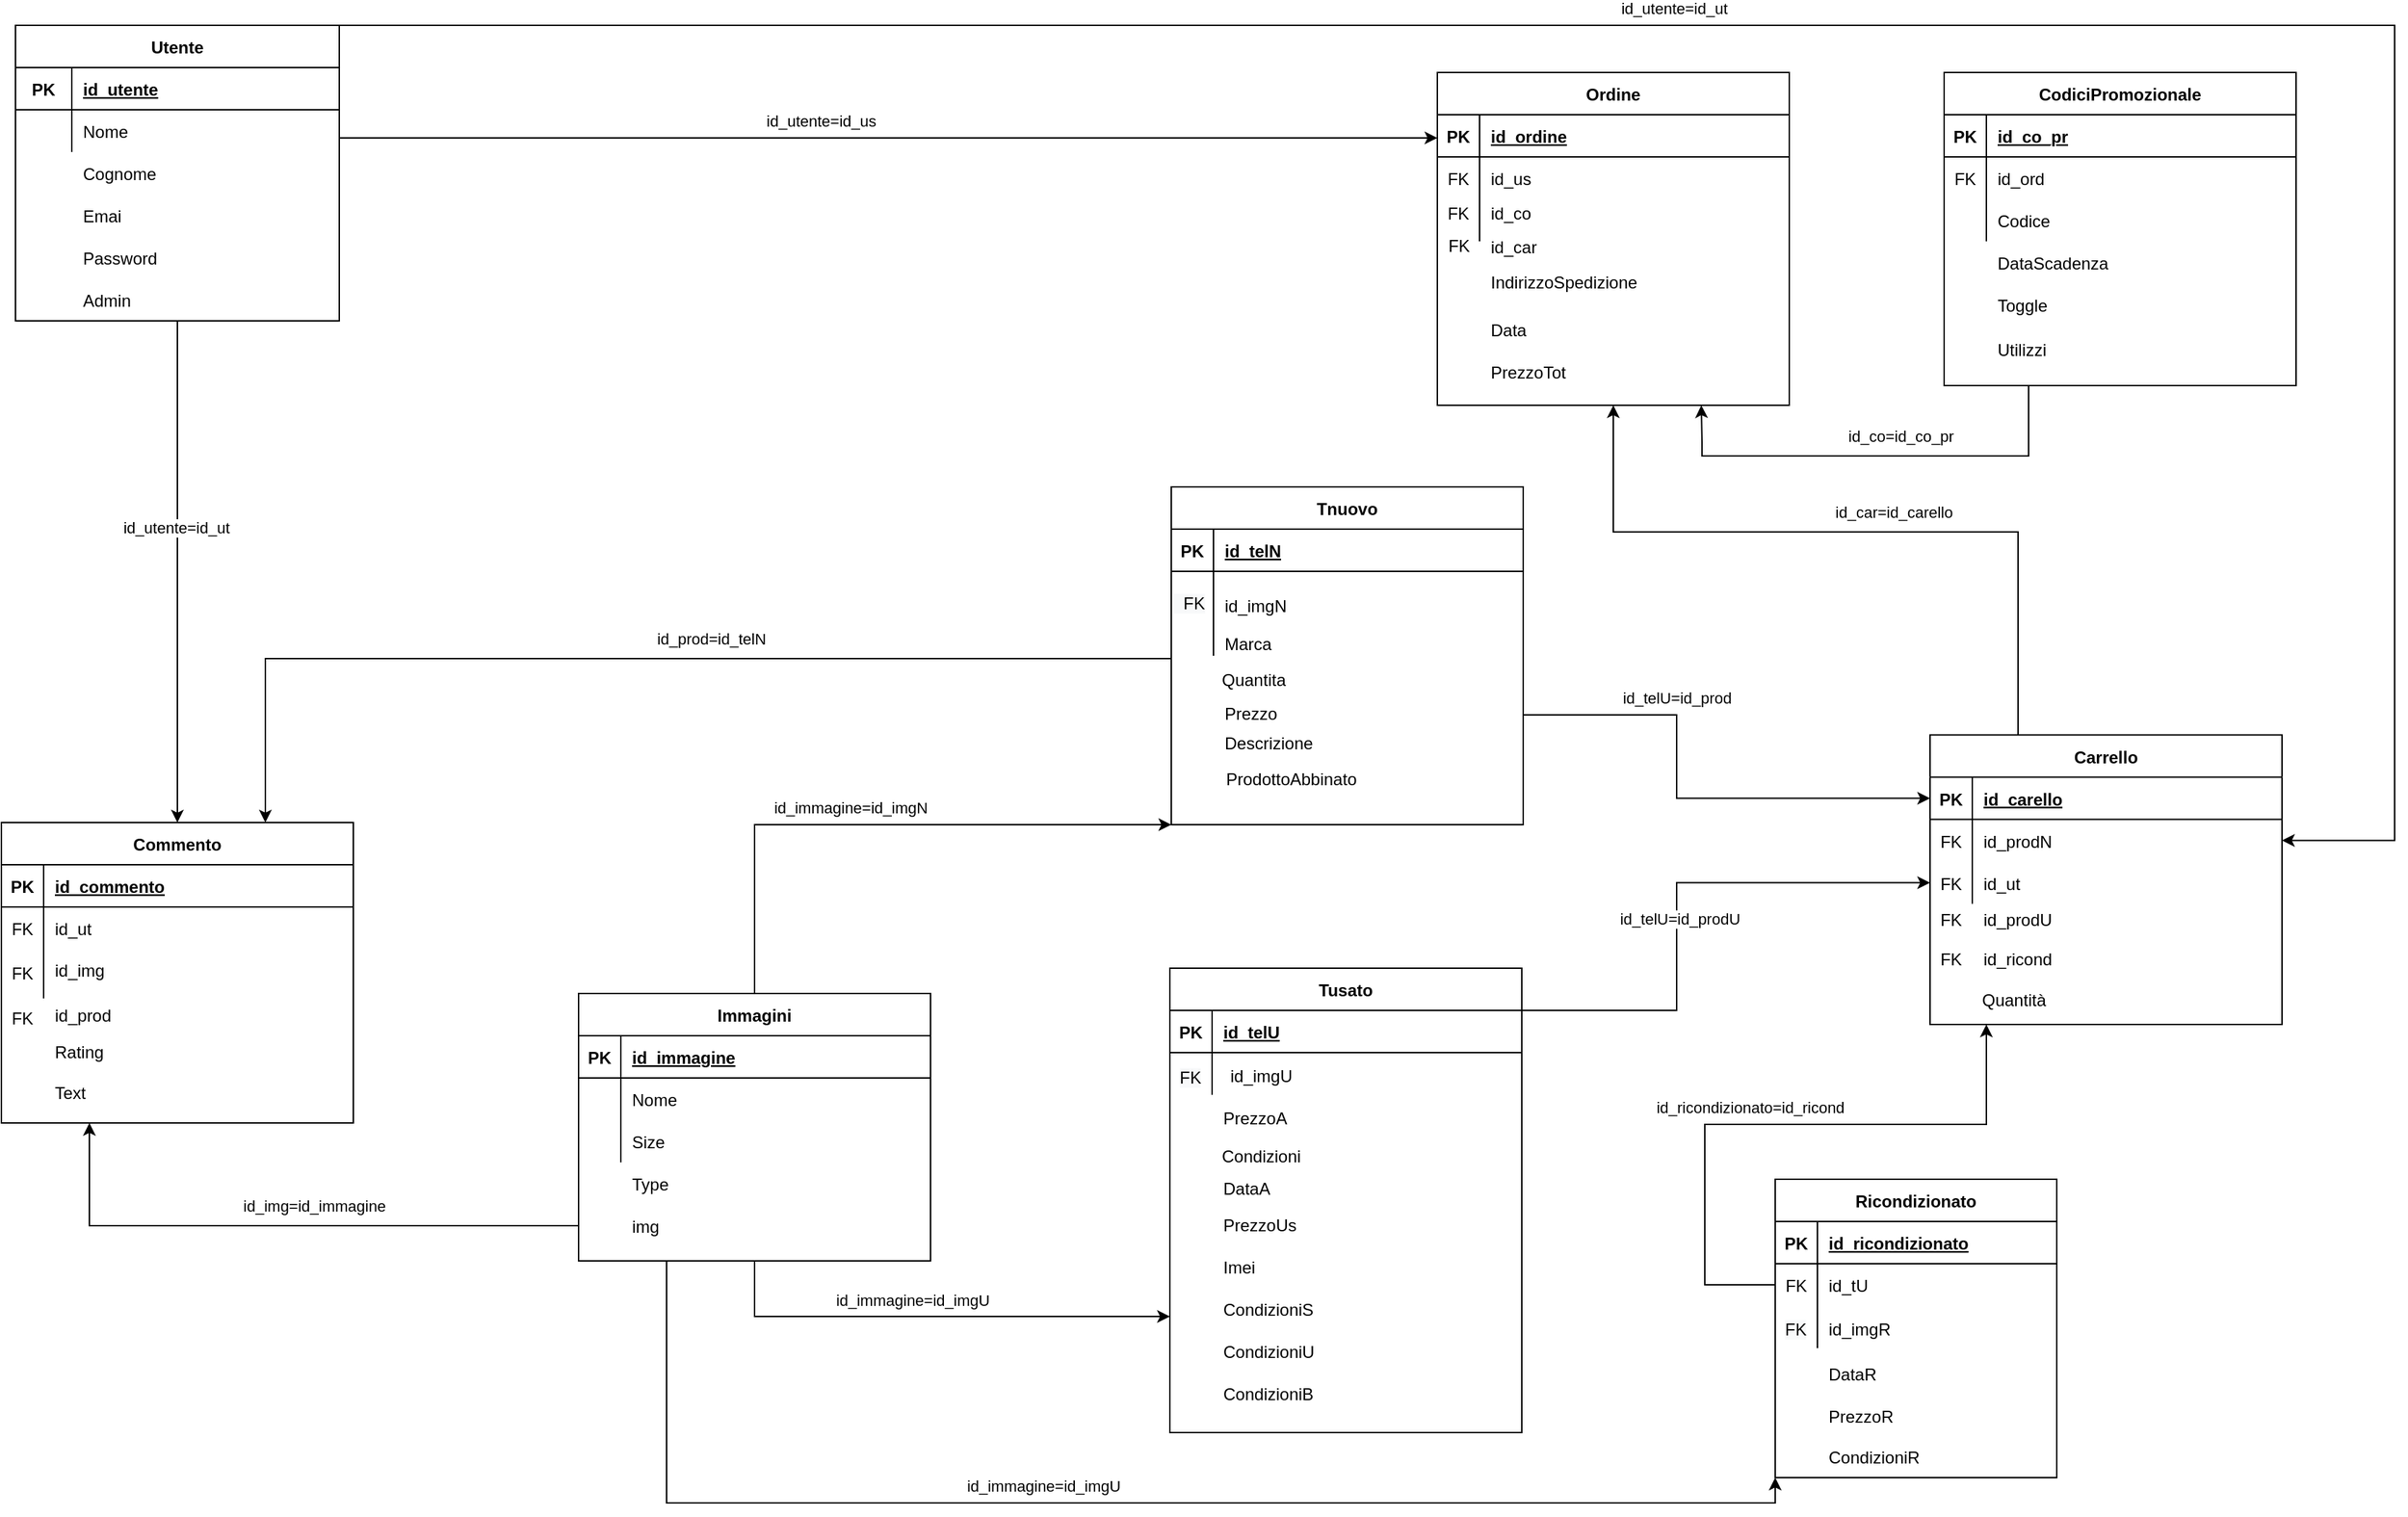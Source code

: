 <mxfile version="20.2.3" type="device"><diagram id="R2lEEEUBdFMjLlhIrx00" name="Page-1"><mxGraphModel dx="1278" dy="641" grid="1" gridSize="10" guides="1" tooltips="1" connect="1" arrows="1" fold="1" page="1" pageScale="1" pageWidth="850" pageHeight="1100" math="0" shadow="0" extFonts="Permanent Marker^https://fonts.googleapis.com/css?family=Permanent+Marker"><root><mxCell id="0"/><mxCell id="1" parent="0"/><mxCell id="C-vyLk0tnHw3VtMMgP7b-13" value="Commento" style="shape=table;startSize=30;container=1;collapsible=1;childLayout=tableLayout;fixedRows=1;rowLines=0;fontStyle=1;align=center;resizeLast=1;" parent="1" vertex="1"><mxGeometry x="30" y="606.5" width="250" height="213.5" as="geometry"/></mxCell><mxCell id="C-vyLk0tnHw3VtMMgP7b-14" value="" style="shape=partialRectangle;collapsible=0;dropTarget=0;pointerEvents=0;fillColor=none;points=[[0,0.5],[1,0.5]];portConstraint=eastwest;top=0;left=0;right=0;bottom=1;" parent="C-vyLk0tnHw3VtMMgP7b-13" vertex="1"><mxGeometry y="30" width="250" height="30" as="geometry"/></mxCell><mxCell id="C-vyLk0tnHw3VtMMgP7b-15" value="PK" style="shape=partialRectangle;overflow=hidden;connectable=0;fillColor=none;top=0;left=0;bottom=0;right=0;fontStyle=1;" parent="C-vyLk0tnHw3VtMMgP7b-14" vertex="1"><mxGeometry width="30" height="30" as="geometry"><mxRectangle width="30" height="30" as="alternateBounds"/></mxGeometry></mxCell><mxCell id="C-vyLk0tnHw3VtMMgP7b-16" value="id_commento" style="shape=partialRectangle;overflow=hidden;connectable=0;fillColor=none;top=0;left=0;bottom=0;right=0;align=left;spacingLeft=6;fontStyle=5;" parent="C-vyLk0tnHw3VtMMgP7b-14" vertex="1"><mxGeometry x="30" width="220" height="30" as="geometry"><mxRectangle width="220" height="30" as="alternateBounds"/></mxGeometry></mxCell><mxCell id="C-vyLk0tnHw3VtMMgP7b-17" value="" style="shape=partialRectangle;collapsible=0;dropTarget=0;pointerEvents=0;fillColor=none;points=[[0,0.5],[1,0.5]];portConstraint=eastwest;top=0;left=0;right=0;bottom=0;" parent="C-vyLk0tnHw3VtMMgP7b-13" vertex="1"><mxGeometry y="60" width="250" height="30" as="geometry"/></mxCell><mxCell id="C-vyLk0tnHw3VtMMgP7b-18" value="FK" style="shape=partialRectangle;overflow=hidden;connectable=0;fillColor=none;top=0;left=0;bottom=0;right=0;" parent="C-vyLk0tnHw3VtMMgP7b-17" vertex="1"><mxGeometry width="30" height="30" as="geometry"><mxRectangle width="30" height="30" as="alternateBounds"/></mxGeometry></mxCell><mxCell id="C-vyLk0tnHw3VtMMgP7b-19" value="id_ut" style="shape=partialRectangle;overflow=hidden;connectable=0;fillColor=none;top=0;left=0;bottom=0;right=0;align=left;spacingLeft=6;" parent="C-vyLk0tnHw3VtMMgP7b-17" vertex="1"><mxGeometry x="30" width="220" height="30" as="geometry"><mxRectangle width="220" height="30" as="alternateBounds"/></mxGeometry></mxCell><mxCell id="C-vyLk0tnHw3VtMMgP7b-20" value="" style="shape=partialRectangle;collapsible=0;dropTarget=0;pointerEvents=0;fillColor=none;points=[[0,0.5],[1,0.5]];portConstraint=eastwest;top=0;left=0;right=0;bottom=0;" parent="C-vyLk0tnHw3VtMMgP7b-13" vertex="1"><mxGeometry y="90" width="250" height="35" as="geometry"/></mxCell><mxCell id="C-vyLk0tnHw3VtMMgP7b-21" value="" style="shape=partialRectangle;overflow=hidden;connectable=0;fillColor=none;top=0;left=0;bottom=0;right=0;" parent="C-vyLk0tnHw3VtMMgP7b-20" vertex="1"><mxGeometry width="30" height="35" as="geometry"><mxRectangle width="30" height="35" as="alternateBounds"/></mxGeometry></mxCell><mxCell id="C-vyLk0tnHw3VtMMgP7b-22" value="" style="shape=partialRectangle;overflow=hidden;connectable=0;fillColor=none;top=0;left=0;bottom=0;right=0;align=left;spacingLeft=6;" parent="C-vyLk0tnHw3VtMMgP7b-20" vertex="1"><mxGeometry x="30" width="220" height="35" as="geometry"><mxRectangle width="220" height="35" as="alternateBounds"/></mxGeometry></mxCell><mxCell id="4mp0QCmw_NPu_8mT7YZq-72" style="edgeStyle=orthogonalEdgeStyle;rounded=0;orthogonalLoop=1;jettySize=auto;html=1;exitX=0.5;exitY=1;exitDx=0;exitDy=0;" parent="1" source="C-vyLk0tnHw3VtMMgP7b-23" target="C-vyLk0tnHw3VtMMgP7b-13" edge="1"><mxGeometry relative="1" as="geometry"/></mxCell><mxCell id="4mp0QCmw_NPu_8mT7YZq-73" value="id_utente=id_ut" style="edgeLabel;html=1;align=center;verticalAlign=middle;resizable=0;points=[];" parent="4mp0QCmw_NPu_8mT7YZq-72" vertex="1" connectable="0"><mxGeometry x="-0.106" y="-1" relative="1" as="geometry"><mxPoint y="-13" as="offset"/></mxGeometry></mxCell><mxCell id="C-vyLk0tnHw3VtMMgP7b-23" value="Utente" style="shape=table;startSize=30;container=1;collapsible=1;childLayout=tableLayout;fixedRows=1;rowLines=0;fontStyle=1;align=center;resizeLast=1;" parent="1" vertex="1"><mxGeometry x="40" y="40" width="230" height="210" as="geometry"><mxRectangle x="100" y="100" width="70" height="30" as="alternateBounds"/></mxGeometry></mxCell><mxCell id="C-vyLk0tnHw3VtMMgP7b-24" value="" style="shape=partialRectangle;collapsible=0;dropTarget=0;pointerEvents=0;fillColor=none;points=[[0,0.5],[1,0.5]];portConstraint=eastwest;top=0;left=0;right=0;bottom=1;" parent="C-vyLk0tnHw3VtMMgP7b-23" vertex="1"><mxGeometry y="30" width="230" height="30" as="geometry"/></mxCell><mxCell id="C-vyLk0tnHw3VtMMgP7b-25" value="PK" style="shape=partialRectangle;overflow=hidden;connectable=0;fillColor=none;top=0;left=0;bottom=0;right=0;fontStyle=1;" parent="C-vyLk0tnHw3VtMMgP7b-24" vertex="1"><mxGeometry width="40" height="30" as="geometry"><mxRectangle width="40" height="30" as="alternateBounds"/></mxGeometry></mxCell><mxCell id="C-vyLk0tnHw3VtMMgP7b-26" value="id_utente" style="shape=partialRectangle;overflow=hidden;connectable=0;fillColor=none;top=0;left=0;bottom=0;right=0;align=left;spacingLeft=6;fontStyle=5;" parent="C-vyLk0tnHw3VtMMgP7b-24" vertex="1"><mxGeometry x="40" width="190" height="30" as="geometry"><mxRectangle width="190" height="30" as="alternateBounds"/></mxGeometry></mxCell><mxCell id="C-vyLk0tnHw3VtMMgP7b-27" value="" style="shape=partialRectangle;collapsible=0;dropTarget=0;pointerEvents=0;fillColor=none;points=[[0,0.5],[1,0.5]];portConstraint=eastwest;top=0;left=0;right=0;bottom=0;" parent="C-vyLk0tnHw3VtMMgP7b-23" vertex="1"><mxGeometry y="60" width="230" height="30" as="geometry"/></mxCell><mxCell id="C-vyLk0tnHw3VtMMgP7b-28" value="" style="shape=partialRectangle;overflow=hidden;connectable=0;fillColor=none;top=0;left=0;bottom=0;right=0;" parent="C-vyLk0tnHw3VtMMgP7b-27" vertex="1"><mxGeometry width="40" height="30" as="geometry"><mxRectangle width="40" height="30" as="alternateBounds"/></mxGeometry></mxCell><mxCell id="C-vyLk0tnHw3VtMMgP7b-29" value="Nome" style="shape=partialRectangle;overflow=hidden;connectable=0;fillColor=none;top=0;left=0;bottom=0;right=0;align=left;spacingLeft=6;" parent="C-vyLk0tnHw3VtMMgP7b-27" vertex="1"><mxGeometry x="40" width="190" height="30" as="geometry"><mxRectangle width="190" height="30" as="alternateBounds"/></mxGeometry></mxCell><mxCell id="4mp0QCmw_NPu_8mT7YZq-3" value="" style="shape=partialRectangle;overflow=hidden;connectable=0;fillColor=none;top=0;left=0;bottom=0;right=0;" parent="1" vertex="1"><mxGeometry x="40" y="130" width="40" height="30" as="geometry"><mxRectangle width="40" height="30" as="alternateBounds"/></mxGeometry></mxCell><mxCell id="4mp0QCmw_NPu_8mT7YZq-5" value="Cognome" style="shape=partialRectangle;overflow=hidden;connectable=0;fillColor=none;top=0;left=0;bottom=0;right=0;align=left;spacingLeft=6;" parent="1" vertex="1"><mxGeometry x="80" y="130" width="190" height="30" as="geometry"><mxRectangle width="190" height="30" as="alternateBounds"/></mxGeometry></mxCell><mxCell id="4mp0QCmw_NPu_8mT7YZq-6" value="Emai" style="shape=partialRectangle;overflow=hidden;connectable=0;fillColor=none;top=0;left=0;bottom=0;right=0;align=left;spacingLeft=6;" parent="1" vertex="1"><mxGeometry x="80" y="160" width="190" height="30" as="geometry"><mxRectangle width="190" height="30" as="alternateBounds"/></mxGeometry></mxCell><mxCell id="4mp0QCmw_NPu_8mT7YZq-7" value="Password" style="shape=partialRectangle;overflow=hidden;connectable=0;fillColor=none;top=0;left=0;bottom=0;right=0;align=left;spacingLeft=6;" parent="1" vertex="1"><mxGeometry x="80" y="190" width="190" height="30" as="geometry"><mxRectangle width="190" height="30" as="alternateBounds"/></mxGeometry></mxCell><mxCell id="4mp0QCmw_NPu_8mT7YZq-9" value="" style="shape=partialRectangle;overflow=hidden;connectable=0;fillColor=none;top=0;left=0;bottom=0;right=0;align=left;spacingLeft=6;" parent="1" vertex="1"><mxGeometry x="80" y="220" width="190" height="30" as="geometry"><mxRectangle width="190" height="30" as="alternateBounds"/></mxGeometry></mxCell><mxCell id="4mp0QCmw_NPu_8mT7YZq-27" value="" style="shape=partialRectangle;collapsible=0;dropTarget=0;pointerEvents=0;fillColor=none;points=[[0,0.5],[1,0.5]];portConstraint=eastwest;top=0;left=0;right=0;bottom=0;" parent="1" vertex="1"><mxGeometry x="30" y="698" width="250" height="30" as="geometry"/></mxCell><mxCell id="4mp0QCmw_NPu_8mT7YZq-28" value="FK" style="shape=partialRectangle;overflow=hidden;connectable=0;fillColor=none;top=0;left=0;bottom=0;right=0;" parent="4mp0QCmw_NPu_8mT7YZq-27" vertex="1"><mxGeometry width="30" height="30" as="geometry"><mxRectangle width="30" height="30" as="alternateBounds"/></mxGeometry></mxCell><mxCell id="4mp0QCmw_NPu_8mT7YZq-29" value="id_img" style="shape=partialRectangle;overflow=hidden;connectable=0;fillColor=none;top=0;left=0;bottom=0;right=0;align=left;spacingLeft=6;" parent="4mp0QCmw_NPu_8mT7YZq-27" vertex="1"><mxGeometry x="30" y="-2" width="220" height="30" as="geometry"><mxRectangle width="220" height="30" as="alternateBounds"/></mxGeometry></mxCell><mxCell id="4mp0QCmw_NPu_8mT7YZq-30" value="CodiciPromozionale" style="shape=table;startSize=30;container=1;collapsible=1;childLayout=tableLayout;fixedRows=1;rowLines=0;fontStyle=1;align=center;resizeLast=1;" parent="1" vertex="1"><mxGeometry x="1410" y="73.5" width="250" height="222.5" as="geometry"/></mxCell><mxCell id="4mp0QCmw_NPu_8mT7YZq-31" value="" style="shape=partialRectangle;collapsible=0;dropTarget=0;pointerEvents=0;fillColor=none;points=[[0,0.5],[1,0.5]];portConstraint=eastwest;top=0;left=0;right=0;bottom=1;" parent="4mp0QCmw_NPu_8mT7YZq-30" vertex="1"><mxGeometry y="30" width="250" height="30" as="geometry"/></mxCell><mxCell id="4mp0QCmw_NPu_8mT7YZq-32" value="PK" style="shape=partialRectangle;overflow=hidden;connectable=0;fillColor=none;top=0;left=0;bottom=0;right=0;fontStyle=1;" parent="4mp0QCmw_NPu_8mT7YZq-31" vertex="1"><mxGeometry width="30" height="30" as="geometry"><mxRectangle width="30" height="30" as="alternateBounds"/></mxGeometry></mxCell><mxCell id="4mp0QCmw_NPu_8mT7YZq-33" value="id_co_pr" style="shape=partialRectangle;overflow=hidden;connectable=0;fillColor=none;top=0;left=0;bottom=0;right=0;align=left;spacingLeft=6;fontStyle=5;" parent="4mp0QCmw_NPu_8mT7YZq-31" vertex="1"><mxGeometry x="30" width="220" height="30" as="geometry"><mxRectangle width="220" height="30" as="alternateBounds"/></mxGeometry></mxCell><mxCell id="4mp0QCmw_NPu_8mT7YZq-34" value="" style="shape=partialRectangle;collapsible=0;dropTarget=0;pointerEvents=0;fillColor=none;points=[[0,0.5],[1,0.5]];portConstraint=eastwest;top=0;left=0;right=0;bottom=0;" parent="4mp0QCmw_NPu_8mT7YZq-30" vertex="1"><mxGeometry y="60" width="250" height="30" as="geometry"/></mxCell><mxCell id="4mp0QCmw_NPu_8mT7YZq-35" value="FK" style="shape=partialRectangle;overflow=hidden;connectable=0;fillColor=none;top=0;left=0;bottom=0;right=0;" parent="4mp0QCmw_NPu_8mT7YZq-34" vertex="1"><mxGeometry width="30" height="30" as="geometry"><mxRectangle width="30" height="30" as="alternateBounds"/></mxGeometry></mxCell><mxCell id="4mp0QCmw_NPu_8mT7YZq-36" value="id_ord" style="shape=partialRectangle;overflow=hidden;connectable=0;fillColor=none;top=0;left=0;bottom=0;right=0;align=left;spacingLeft=6;" parent="4mp0QCmw_NPu_8mT7YZq-34" vertex="1"><mxGeometry x="30" width="220" height="30" as="geometry"><mxRectangle width="220" height="30" as="alternateBounds"/></mxGeometry></mxCell><mxCell id="4mp0QCmw_NPu_8mT7YZq-37" value="" style="shape=partialRectangle;collapsible=0;dropTarget=0;pointerEvents=0;fillColor=none;points=[[0,0.5],[1,0.5]];portConstraint=eastwest;top=0;left=0;right=0;bottom=0;" parent="4mp0QCmw_NPu_8mT7YZq-30" vertex="1"><mxGeometry y="90" width="250" height="30" as="geometry"/></mxCell><mxCell id="4mp0QCmw_NPu_8mT7YZq-38" value="" style="shape=partialRectangle;overflow=hidden;connectable=0;fillColor=none;top=0;left=0;bottom=0;right=0;" parent="4mp0QCmw_NPu_8mT7YZq-37" vertex="1"><mxGeometry width="30" height="30" as="geometry"><mxRectangle width="30" height="30" as="alternateBounds"/></mxGeometry></mxCell><mxCell id="4mp0QCmw_NPu_8mT7YZq-39" value="Codice" style="shape=partialRectangle;overflow=hidden;connectable=0;fillColor=none;top=0;left=0;bottom=0;right=0;align=left;spacingLeft=6;" parent="4mp0QCmw_NPu_8mT7YZq-37" vertex="1"><mxGeometry x="30" width="220" height="30" as="geometry"><mxRectangle width="220" height="30" as="alternateBounds"/></mxGeometry></mxCell><mxCell id="4mp0QCmw_NPu_8mT7YZq-40" value="Admin" style="shape=partialRectangle;overflow=hidden;connectable=0;fillColor=none;top=0;left=0;bottom=0;right=0;align=left;spacingLeft=6;" parent="1" vertex="1"><mxGeometry x="80" y="220" width="190" height="30" as="geometry"><mxRectangle width="190" height="30" as="alternateBounds"/></mxGeometry></mxCell><mxCell id="4mp0QCmw_NPu_8mT7YZq-47" value="Immagini" style="shape=table;startSize=30;container=1;collapsible=1;childLayout=tableLayout;fixedRows=1;rowLines=0;fontStyle=1;align=center;resizeLast=1;" parent="1" vertex="1"><mxGeometry x="440" y="728" width="250" height="190" as="geometry"/></mxCell><mxCell id="4mp0QCmw_NPu_8mT7YZq-48" value="" style="shape=partialRectangle;collapsible=0;dropTarget=0;pointerEvents=0;fillColor=none;points=[[0,0.5],[1,0.5]];portConstraint=eastwest;top=0;left=0;right=0;bottom=1;" parent="4mp0QCmw_NPu_8mT7YZq-47" vertex="1"><mxGeometry y="30" width="250" height="30" as="geometry"/></mxCell><mxCell id="4mp0QCmw_NPu_8mT7YZq-49" value="PK" style="shape=partialRectangle;overflow=hidden;connectable=0;fillColor=none;top=0;left=0;bottom=0;right=0;fontStyle=1;" parent="4mp0QCmw_NPu_8mT7YZq-48" vertex="1"><mxGeometry width="30" height="30" as="geometry"><mxRectangle width="30" height="30" as="alternateBounds"/></mxGeometry></mxCell><mxCell id="4mp0QCmw_NPu_8mT7YZq-50" value="id_immagine" style="shape=partialRectangle;overflow=hidden;connectable=0;fillColor=none;top=0;left=0;bottom=0;right=0;align=left;spacingLeft=6;fontStyle=5;" parent="4mp0QCmw_NPu_8mT7YZq-48" vertex="1"><mxGeometry x="30" width="220" height="30" as="geometry"><mxRectangle width="220" height="30" as="alternateBounds"/></mxGeometry></mxCell><mxCell id="4mp0QCmw_NPu_8mT7YZq-51" value="" style="shape=partialRectangle;collapsible=0;dropTarget=0;pointerEvents=0;fillColor=none;points=[[0,0.5],[1,0.5]];portConstraint=eastwest;top=0;left=0;right=0;bottom=0;" parent="4mp0QCmw_NPu_8mT7YZq-47" vertex="1"><mxGeometry y="60" width="250" height="30" as="geometry"/></mxCell><mxCell id="4mp0QCmw_NPu_8mT7YZq-52" value="" style="shape=partialRectangle;overflow=hidden;connectable=0;fillColor=none;top=0;left=0;bottom=0;right=0;" parent="4mp0QCmw_NPu_8mT7YZq-51" vertex="1"><mxGeometry width="30" height="30" as="geometry"><mxRectangle width="30" height="30" as="alternateBounds"/></mxGeometry></mxCell><mxCell id="4mp0QCmw_NPu_8mT7YZq-53" value="Nome" style="shape=partialRectangle;overflow=hidden;connectable=0;fillColor=none;top=0;left=0;bottom=0;right=0;align=left;spacingLeft=6;" parent="4mp0QCmw_NPu_8mT7YZq-51" vertex="1"><mxGeometry x="30" width="220" height="30" as="geometry"><mxRectangle width="220" height="30" as="alternateBounds"/></mxGeometry></mxCell><mxCell id="4mp0QCmw_NPu_8mT7YZq-54" value="" style="shape=partialRectangle;collapsible=0;dropTarget=0;pointerEvents=0;fillColor=none;points=[[0,0.5],[1,0.5]];portConstraint=eastwest;top=0;left=0;right=0;bottom=0;" parent="4mp0QCmw_NPu_8mT7YZq-47" vertex="1"><mxGeometry y="90" width="250" height="30" as="geometry"/></mxCell><mxCell id="4mp0QCmw_NPu_8mT7YZq-55" value="" style="shape=partialRectangle;overflow=hidden;connectable=0;fillColor=none;top=0;left=0;bottom=0;right=0;" parent="4mp0QCmw_NPu_8mT7YZq-54" vertex="1"><mxGeometry width="30" height="30" as="geometry"><mxRectangle width="30" height="30" as="alternateBounds"/></mxGeometry></mxCell><mxCell id="4mp0QCmw_NPu_8mT7YZq-56" value="Size" style="shape=partialRectangle;overflow=hidden;connectable=0;fillColor=none;top=0;left=0;bottom=0;right=0;align=left;spacingLeft=6;" parent="4mp0QCmw_NPu_8mT7YZq-54" vertex="1"><mxGeometry x="30" width="220" height="30" as="geometry"><mxRectangle width="220" height="30" as="alternateBounds"/></mxGeometry></mxCell><mxCell id="4mp0QCmw_NPu_8mT7YZq-57" value="" style="shape=partialRectangle;collapsible=0;dropTarget=0;pointerEvents=0;fillColor=none;points=[[0,0.5],[1,0.5]];portConstraint=eastwest;top=0;left=0;right=0;bottom=0;" parent="1" vertex="1"><mxGeometry x="1410" y="193.5" width="250" height="30" as="geometry"/></mxCell><mxCell id="4mp0QCmw_NPu_8mT7YZq-58" value="" style="shape=partialRectangle;overflow=hidden;connectable=0;fillColor=none;top=0;left=0;bottom=0;right=0;" parent="4mp0QCmw_NPu_8mT7YZq-57" vertex="1"><mxGeometry width="30" height="30" as="geometry"><mxRectangle width="30" height="30" as="alternateBounds"/></mxGeometry></mxCell><mxCell id="4mp0QCmw_NPu_8mT7YZq-59" value="DataScadenza" style="shape=partialRectangle;overflow=hidden;connectable=0;fillColor=none;top=0;left=0;bottom=0;right=0;align=left;spacingLeft=6;" parent="4mp0QCmw_NPu_8mT7YZq-57" vertex="1"><mxGeometry x="30" width="220" height="30" as="geometry"><mxRectangle width="220" height="30" as="alternateBounds"/></mxGeometry></mxCell><mxCell id="4mp0QCmw_NPu_8mT7YZq-60" value="" style="shape=partialRectangle;collapsible=0;dropTarget=0;pointerEvents=0;fillColor=none;points=[[0,0.5],[1,0.5]];portConstraint=eastwest;top=0;left=0;right=0;bottom=0;" parent="1" vertex="1"><mxGeometry x="1410" y="223.5" width="250" height="30" as="geometry"/></mxCell><mxCell id="4mp0QCmw_NPu_8mT7YZq-61" value="" style="shape=partialRectangle;overflow=hidden;connectable=0;fillColor=none;top=0;left=0;bottom=0;right=0;" parent="4mp0QCmw_NPu_8mT7YZq-60" vertex="1"><mxGeometry width="30" height="30" as="geometry"><mxRectangle width="30" height="30" as="alternateBounds"/></mxGeometry></mxCell><mxCell id="4mp0QCmw_NPu_8mT7YZq-62" value="Toggle" style="shape=partialRectangle;overflow=hidden;connectable=0;fillColor=none;top=0;left=0;bottom=0;right=0;align=left;spacingLeft=6;" parent="4mp0QCmw_NPu_8mT7YZq-60" vertex="1"><mxGeometry x="30" width="220" height="30" as="geometry"><mxRectangle width="220" height="30" as="alternateBounds"/></mxGeometry></mxCell><mxCell id="4mp0QCmw_NPu_8mT7YZq-63" value="" style="shape=partialRectangle;collapsible=0;dropTarget=0;pointerEvents=0;fillColor=none;points=[[0,0.5],[1,0.5]];portConstraint=eastwest;top=0;left=0;right=0;bottom=0;" parent="1" vertex="1"><mxGeometry x="1410" y="253.5" width="250" height="32.5" as="geometry"/></mxCell><mxCell id="4mp0QCmw_NPu_8mT7YZq-64" value="" style="shape=partialRectangle;overflow=hidden;connectable=0;fillColor=none;top=0;left=0;bottom=0;right=0;" parent="4mp0QCmw_NPu_8mT7YZq-63" vertex="1"><mxGeometry width="30" height="32.5" as="geometry"><mxRectangle width="30" height="30" as="alternateBounds"/></mxGeometry></mxCell><mxCell id="4mp0QCmw_NPu_8mT7YZq-65" value="Utilizzi" style="shape=partialRectangle;overflow=hidden;connectable=0;fillColor=none;top=0;left=0;bottom=0;right=0;align=left;spacingLeft=6;" parent="4mp0QCmw_NPu_8mT7YZq-63" vertex="1"><mxGeometry x="30" width="220" height="32.5" as="geometry"><mxRectangle width="220" height="30" as="alternateBounds"/></mxGeometry></mxCell><mxCell id="4mp0QCmw_NPu_8mT7YZq-66" value="" style="shape=partialRectangle;collapsible=0;dropTarget=0;pointerEvents=0;fillColor=none;points=[[0,0.5],[1,0.5]];portConstraint=eastwest;top=0;left=0;right=0;bottom=0;" parent="1" vertex="1"><mxGeometry x="440" y="848" width="250" height="30" as="geometry"/></mxCell><mxCell id="4mp0QCmw_NPu_8mT7YZq-67" value="" style="shape=partialRectangle;overflow=hidden;connectable=0;fillColor=none;top=0;left=0;bottom=0;right=0;" parent="4mp0QCmw_NPu_8mT7YZq-66" vertex="1"><mxGeometry width="30" height="30" as="geometry"><mxRectangle width="30" height="30" as="alternateBounds"/></mxGeometry></mxCell><mxCell id="4mp0QCmw_NPu_8mT7YZq-68" value="Type" style="shape=partialRectangle;overflow=hidden;connectable=0;fillColor=none;top=0;left=0;bottom=0;right=0;align=left;spacingLeft=6;" parent="4mp0QCmw_NPu_8mT7YZq-66" vertex="1"><mxGeometry x="30" width="220" height="30" as="geometry"><mxRectangle width="220" height="30" as="alternateBounds"/></mxGeometry></mxCell><mxCell id="4mp0QCmw_NPu_8mT7YZq-69" value="" style="shape=partialRectangle;collapsible=0;dropTarget=0;pointerEvents=0;fillColor=none;points=[[0,0.5],[1,0.5]];portConstraint=eastwest;top=0;left=0;right=0;bottom=0;" parent="1" vertex="1"><mxGeometry x="440" y="878" width="250" height="30" as="geometry"/></mxCell><mxCell id="4mp0QCmw_NPu_8mT7YZq-70" value="" style="shape=partialRectangle;overflow=hidden;connectable=0;fillColor=none;top=0;left=0;bottom=0;right=0;" parent="4mp0QCmw_NPu_8mT7YZq-69" vertex="1"><mxGeometry width="30" height="30" as="geometry"><mxRectangle width="30" height="30" as="alternateBounds"/></mxGeometry></mxCell><mxCell id="4mp0QCmw_NPu_8mT7YZq-71" value="img" style="shape=partialRectangle;overflow=hidden;connectable=0;fillColor=none;top=0;left=0;bottom=0;right=0;align=left;spacingLeft=6;" parent="4mp0QCmw_NPu_8mT7YZq-69" vertex="1"><mxGeometry x="30" width="220" height="30" as="geometry"><mxRectangle width="220" height="30" as="alternateBounds"/></mxGeometry></mxCell><mxCell id="4mp0QCmw_NPu_8mT7YZq-74" value="Ordine" style="shape=table;startSize=30;container=1;collapsible=1;childLayout=tableLayout;fixedRows=1;rowLines=0;fontStyle=1;align=center;resizeLast=1;" parent="1" vertex="1"><mxGeometry x="1050" y="73.5" width="250" height="236.5" as="geometry"/></mxCell><mxCell id="4mp0QCmw_NPu_8mT7YZq-75" value="" style="shape=partialRectangle;collapsible=0;dropTarget=0;pointerEvents=0;fillColor=none;points=[[0,0.5],[1,0.5]];portConstraint=eastwest;top=0;left=0;right=0;bottom=1;" parent="4mp0QCmw_NPu_8mT7YZq-74" vertex="1"><mxGeometry y="30" width="250" height="30" as="geometry"/></mxCell><mxCell id="4mp0QCmw_NPu_8mT7YZq-76" value="PK" style="shape=partialRectangle;overflow=hidden;connectable=0;fillColor=none;top=0;left=0;bottom=0;right=0;fontStyle=1;" parent="4mp0QCmw_NPu_8mT7YZq-75" vertex="1"><mxGeometry width="30" height="30" as="geometry"><mxRectangle width="30" height="30" as="alternateBounds"/></mxGeometry></mxCell><mxCell id="4mp0QCmw_NPu_8mT7YZq-77" value="id_ordine" style="shape=partialRectangle;overflow=hidden;connectable=0;fillColor=none;top=0;left=0;bottom=0;right=0;align=left;spacingLeft=6;fontStyle=5;" parent="4mp0QCmw_NPu_8mT7YZq-75" vertex="1"><mxGeometry x="30" width="220" height="30" as="geometry"><mxRectangle width="220" height="30" as="alternateBounds"/></mxGeometry></mxCell><mxCell id="4mp0QCmw_NPu_8mT7YZq-78" value="" style="shape=partialRectangle;collapsible=0;dropTarget=0;pointerEvents=0;fillColor=none;points=[[0,0.5],[1,0.5]];portConstraint=eastwest;top=0;left=0;right=0;bottom=0;" parent="4mp0QCmw_NPu_8mT7YZq-74" vertex="1"><mxGeometry y="60" width="250" height="30" as="geometry"/></mxCell><mxCell id="4mp0QCmw_NPu_8mT7YZq-79" value="FK" style="shape=partialRectangle;overflow=hidden;connectable=0;fillColor=none;top=0;left=0;bottom=0;right=0;" parent="4mp0QCmw_NPu_8mT7YZq-78" vertex="1"><mxGeometry width="30" height="30" as="geometry"><mxRectangle width="30" height="30" as="alternateBounds"/></mxGeometry></mxCell><mxCell id="4mp0QCmw_NPu_8mT7YZq-80" value="id_us" style="shape=partialRectangle;overflow=hidden;connectable=0;fillColor=none;top=0;left=0;bottom=0;right=0;align=left;spacingLeft=6;" parent="4mp0QCmw_NPu_8mT7YZq-78" vertex="1"><mxGeometry x="30" width="220" height="30" as="geometry"><mxRectangle width="220" height="30" as="alternateBounds"/></mxGeometry></mxCell><mxCell id="4mp0QCmw_NPu_8mT7YZq-81" value="" style="shape=partialRectangle;collapsible=0;dropTarget=0;pointerEvents=0;fillColor=none;points=[[0,0.5],[1,0.5]];portConstraint=eastwest;top=0;left=0;right=0;bottom=0;" parent="4mp0QCmw_NPu_8mT7YZq-74" vertex="1"><mxGeometry y="90" width="250" height="30" as="geometry"/></mxCell><mxCell id="4mp0QCmw_NPu_8mT7YZq-82" value="" style="shape=partialRectangle;overflow=hidden;connectable=0;fillColor=none;top=0;left=0;bottom=0;right=0;" parent="4mp0QCmw_NPu_8mT7YZq-81" vertex="1"><mxGeometry width="30" height="30" as="geometry"><mxRectangle width="30" height="30" as="alternateBounds"/></mxGeometry></mxCell><mxCell id="4mp0QCmw_NPu_8mT7YZq-83" value="" style="shape=partialRectangle;overflow=hidden;connectable=0;fillColor=none;top=0;left=0;bottom=0;right=0;align=left;spacingLeft=6;" parent="4mp0QCmw_NPu_8mT7YZq-81" vertex="1"><mxGeometry x="30" width="220" height="30" as="geometry"><mxRectangle width="220" height="30" as="alternateBounds"/></mxGeometry></mxCell><mxCell id="4mp0QCmw_NPu_8mT7YZq-84" value="" style="shape=partialRectangle;collapsible=0;dropTarget=0;pointerEvents=0;fillColor=none;points=[[0,0.5],[1,0.5]];portConstraint=eastwest;top=0;left=0;right=0;bottom=0;" parent="1" vertex="1"><mxGeometry x="1050" y="158" width="250" height="30" as="geometry"/></mxCell><mxCell id="4mp0QCmw_NPu_8mT7YZq-85" value="FK" style="shape=partialRectangle;overflow=hidden;connectable=0;fillColor=none;top=0;left=0;bottom=0;right=0;" parent="4mp0QCmw_NPu_8mT7YZq-84" vertex="1"><mxGeometry width="30" height="30" as="geometry"><mxRectangle width="30" height="30" as="alternateBounds"/></mxGeometry></mxCell><mxCell id="4mp0QCmw_NPu_8mT7YZq-86" value="id_co" style="shape=partialRectangle;overflow=hidden;connectable=0;fillColor=none;top=0;left=0;bottom=0;right=0;align=left;spacingLeft=6;" parent="4mp0QCmw_NPu_8mT7YZq-84" vertex="1"><mxGeometry x="30" width="220" height="30" as="geometry"><mxRectangle width="220" height="30" as="alternateBounds"/></mxGeometry></mxCell><mxCell id="4mp0QCmw_NPu_8mT7YZq-87" value="IndirizzoSpedizione" style="shape=partialRectangle;overflow=hidden;connectable=0;fillColor=none;top=0;left=0;bottom=0;right=0;align=left;spacingLeft=6;" parent="1" vertex="1"><mxGeometry x="1080" y="206.75" width="220" height="30" as="geometry"><mxRectangle width="220" height="30" as="alternateBounds"/></mxGeometry></mxCell><mxCell id="4mp0QCmw_NPu_8mT7YZq-88" value="Data" style="shape=partialRectangle;overflow=hidden;connectable=0;fillColor=none;top=0;left=0;bottom=0;right=0;align=left;spacingLeft=6;" parent="1" vertex="1"><mxGeometry x="1080" y="241" width="220" height="30" as="geometry"><mxRectangle width="220" height="30" as="alternateBounds"/></mxGeometry></mxCell><mxCell id="0pBRUz9maH4vvClHvb-9-6" value="Rating" style="shape=partialRectangle;overflow=hidden;connectable=0;fillColor=none;top=0;left=0;bottom=0;right=0;align=left;spacingLeft=6;" parent="1" vertex="1"><mxGeometry x="60" y="751.5" width="220" height="35" as="geometry"><mxRectangle width="220" height="35" as="alternateBounds"/></mxGeometry></mxCell><mxCell id="0pBRUz9maH4vvClHvb-9-8" value="" style="shape=partialRectangle;collapsible=0;dropTarget=0;pointerEvents=0;fillColor=none;points=[[0,0.5],[1,0.5]];portConstraint=eastwest;top=0;left=0;right=0;bottom=0;" parent="1" vertex="1"><mxGeometry x="30" y="730" width="250" height="30" as="geometry"/></mxCell><mxCell id="0pBRUz9maH4vvClHvb-9-9" value="FK" style="shape=partialRectangle;overflow=hidden;connectable=0;fillColor=none;top=0;left=0;bottom=0;right=0;" parent="0pBRUz9maH4vvClHvb-9-8" vertex="1"><mxGeometry width="30" height="30" as="geometry"><mxRectangle width="30" height="30" as="alternateBounds"/></mxGeometry></mxCell><mxCell id="0pBRUz9maH4vvClHvb-9-10" value="id_prod" style="shape=partialRectangle;overflow=hidden;connectable=0;fillColor=none;top=0;left=0;bottom=0;right=0;align=left;spacingLeft=6;" parent="0pBRUz9maH4vvClHvb-9-8" vertex="1"><mxGeometry x="30" y="-2" width="220" height="30" as="geometry"><mxRectangle width="220" height="30" as="alternateBounds"/></mxGeometry></mxCell><mxCell id="0pBRUz9maH4vvClHvb-9-11" value="Text" style="shape=partialRectangle;overflow=hidden;connectable=0;fillColor=none;top=0;left=0;bottom=0;right=0;align=left;spacingLeft=6;" parent="1" vertex="1"><mxGeometry x="60" y="780.5" width="220" height="35" as="geometry"><mxRectangle width="220" height="35" as="alternateBounds"/></mxGeometry></mxCell><mxCell id="0pBRUz9maH4vvClHvb-9-13" style="edgeStyle=orthogonalEdgeStyle;rounded=0;orthogonalLoop=1;jettySize=auto;html=1;exitX=0;exitY=0.5;exitDx=0;exitDy=0;entryX=0.25;entryY=1;entryDx=0;entryDy=0;" parent="1" source="4mp0QCmw_NPu_8mT7YZq-69" target="C-vyLk0tnHw3VtMMgP7b-13" edge="1"><mxGeometry relative="1" as="geometry"><mxPoint x="339" y="603.5" as="sourcePoint"/><mxPoint x="220" y="870" as="targetPoint"/></mxGeometry></mxCell><mxCell id="0pBRUz9maH4vvClHvb-9-14" value="id_img=id_immagine" style="edgeLabel;html=1;align=center;verticalAlign=middle;resizable=0;points=[];" parent="0pBRUz9maH4vvClHvb-9-13" vertex="1" connectable="0"><mxGeometry x="-0.106" y="-1" relative="1" as="geometry"><mxPoint y="-13" as="offset"/></mxGeometry></mxCell><mxCell id="0pBRUz9maH4vvClHvb-9-16" style="edgeStyle=orthogonalEdgeStyle;rounded=0;orthogonalLoop=1;jettySize=auto;html=1;exitX=1;exitY=0;exitDx=0;exitDy=0;entryX=1;entryY=0.5;entryDx=0;entryDy=0;" parent="1" source="C-vyLk0tnHw3VtMMgP7b-23" target="DuVzCU0OGfg61JeZsHyK-133" edge="1"><mxGeometry relative="1" as="geometry"><mxPoint x="297.5" y="70" as="sourcePoint"/><mxPoint x="1670" y="620" as="targetPoint"/><Array as="points"><mxPoint x="1730" y="40"/><mxPoint x="1730" y="619"/></Array></mxGeometry></mxCell><mxCell id="0pBRUz9maH4vvClHvb-9-17" value="id_utente=id_ut" style="edgeLabel;html=1;align=center;verticalAlign=middle;resizable=0;points=[];" parent="0pBRUz9maH4vvClHvb-9-16" vertex="1" connectable="0"><mxGeometry x="-0.106" y="-1" relative="1" as="geometry"><mxPoint y="-13" as="offset"/></mxGeometry></mxCell><mxCell id="0pBRUz9maH4vvClHvb-9-22" value="PrezzoTot" style="shape=partialRectangle;overflow=hidden;connectable=0;fillColor=none;top=0;left=0;bottom=0;right=0;align=left;spacingLeft=6;" parent="1" vertex="1"><mxGeometry x="1080" y="271" width="220" height="30" as="geometry"><mxRectangle width="220" height="30" as="alternateBounds"/></mxGeometry></mxCell><mxCell id="0pBRUz9maH4vvClHvb-9-23" style="edgeStyle=orthogonalEdgeStyle;rounded=0;orthogonalLoop=1;jettySize=auto;html=1;" parent="1" edge="1"><mxGeometry relative="1" as="geometry"><mxPoint x="270" y="107" as="sourcePoint"/><mxPoint x="1050" y="120" as="targetPoint"/><Array as="points"><mxPoint x="270" y="120"/><mxPoint x="1050" y="120"/></Array></mxGeometry></mxCell><mxCell id="0pBRUz9maH4vvClHvb-9-24" value="id_utente=id_us" style="edgeLabel;html=1;align=center;verticalAlign=middle;resizable=0;points=[];" parent="0pBRUz9maH4vvClHvb-9-23" vertex="1" connectable="0"><mxGeometry x="-0.106" y="-1" relative="1" as="geometry"><mxPoint y="-13" as="offset"/></mxGeometry></mxCell><mxCell id="0pBRUz9maH4vvClHvb-9-25" style="edgeStyle=orthogonalEdgeStyle;rounded=0;orthogonalLoop=1;jettySize=auto;html=1;exitX=0.25;exitY=1;exitDx=0;exitDy=0;entryX=0.75;entryY=1;entryDx=0;entryDy=0;" parent="1" source="4mp0QCmw_NPu_8mT7YZq-30" target="4mp0QCmw_NPu_8mT7YZq-74" edge="1"><mxGeometry relative="1" as="geometry"><mxPoint x="1490" y="336" as="sourcePoint"/><mxPoint x="1220" y="316" as="targetPoint"/><Array as="points"><mxPoint x="1470" y="296"/><mxPoint x="1470" y="346"/><mxPoint x="1238" y="346"/><mxPoint x="1238" y="336"/></Array></mxGeometry></mxCell><mxCell id="0pBRUz9maH4vvClHvb-9-26" value="id_co=id_co_pr" style="edgeLabel;html=1;align=center;verticalAlign=middle;resizable=0;points=[];" parent="0pBRUz9maH4vvClHvb-9-25" vertex="1" connectable="0"><mxGeometry x="-0.106" y="-1" relative="1" as="geometry"><mxPoint y="-13" as="offset"/></mxGeometry></mxCell><mxCell id="DuVzCU0OGfg61JeZsHyK-1" value="Tnuovo" style="shape=table;startSize=30;container=1;collapsible=1;childLayout=tableLayout;fixedRows=1;rowLines=0;fontStyle=1;align=center;resizeLast=1;" parent="1" vertex="1"><mxGeometry x="861" y="368" width="250" height="240" as="geometry"/></mxCell><mxCell id="DuVzCU0OGfg61JeZsHyK-2" value="" style="shape=partialRectangle;collapsible=0;dropTarget=0;pointerEvents=0;fillColor=none;points=[[0,0.5],[1,0.5]];portConstraint=eastwest;top=0;left=0;right=0;bottom=1;" parent="DuVzCU0OGfg61JeZsHyK-1" vertex="1"><mxGeometry y="30" width="250" height="30" as="geometry"/></mxCell><mxCell id="DuVzCU0OGfg61JeZsHyK-3" value="PK" style="shape=partialRectangle;overflow=hidden;connectable=0;fillColor=none;top=0;left=0;bottom=0;right=0;fontStyle=1;" parent="DuVzCU0OGfg61JeZsHyK-2" vertex="1"><mxGeometry width="30" height="30" as="geometry"><mxRectangle width="30" height="30" as="alternateBounds"/></mxGeometry></mxCell><mxCell id="DuVzCU0OGfg61JeZsHyK-4" value="id_telN" style="shape=partialRectangle;overflow=hidden;connectable=0;fillColor=none;top=0;left=0;bottom=0;right=0;align=left;spacingLeft=6;fontStyle=5;" parent="DuVzCU0OGfg61JeZsHyK-2" vertex="1"><mxGeometry x="30" width="220" height="30" as="geometry"><mxRectangle width="220" height="30" as="alternateBounds"/></mxGeometry></mxCell><mxCell id="DuVzCU0OGfg61JeZsHyK-5" value="" style="shape=partialRectangle;collapsible=0;dropTarget=0;pointerEvents=0;fillColor=none;points=[[0,0.5],[1,0.5]];portConstraint=eastwest;top=0;left=0;right=0;bottom=0;" parent="DuVzCU0OGfg61JeZsHyK-1" vertex="1"><mxGeometry y="60" width="250" height="30" as="geometry"/></mxCell><mxCell id="DuVzCU0OGfg61JeZsHyK-6" value="" style="shape=partialRectangle;overflow=hidden;connectable=0;fillColor=none;top=0;left=0;bottom=0;right=0;" parent="DuVzCU0OGfg61JeZsHyK-5" vertex="1"><mxGeometry width="30" height="30" as="geometry"><mxRectangle width="30" height="30" as="alternateBounds"/></mxGeometry></mxCell><mxCell id="DuVzCU0OGfg61JeZsHyK-7" value="" style="shape=partialRectangle;overflow=hidden;connectable=0;fillColor=none;top=0;left=0;bottom=0;right=0;align=left;spacingLeft=6;" parent="DuVzCU0OGfg61JeZsHyK-5" vertex="1"><mxGeometry x="30" width="220" height="30" as="geometry"><mxRectangle width="220" height="30" as="alternateBounds"/></mxGeometry></mxCell><mxCell id="DuVzCU0OGfg61JeZsHyK-8" value="" style="shape=partialRectangle;collapsible=0;dropTarget=0;pointerEvents=0;fillColor=none;points=[[0,0.5],[1,0.5]];portConstraint=eastwest;top=0;left=0;right=0;bottom=0;" parent="DuVzCU0OGfg61JeZsHyK-1" vertex="1"><mxGeometry y="90" width="250" height="30" as="geometry"/></mxCell><mxCell id="DuVzCU0OGfg61JeZsHyK-9" value="" style="shape=partialRectangle;overflow=hidden;connectable=0;fillColor=none;top=0;left=0;bottom=0;right=0;" parent="DuVzCU0OGfg61JeZsHyK-8" vertex="1"><mxGeometry width="30" height="30" as="geometry"><mxRectangle width="30" height="30" as="alternateBounds"/></mxGeometry></mxCell><mxCell id="DuVzCU0OGfg61JeZsHyK-10" value="" style="shape=partialRectangle;overflow=hidden;connectable=0;fillColor=none;top=0;left=0;bottom=0;right=0;align=left;spacingLeft=6;" parent="DuVzCU0OGfg61JeZsHyK-8" vertex="1"><mxGeometry x="30" width="220" height="30" as="geometry"><mxRectangle width="220" height="30" as="alternateBounds"/></mxGeometry></mxCell><mxCell id="DuVzCU0OGfg61JeZsHyK-20" value="Tusato" style="shape=table;startSize=30;container=1;collapsible=1;childLayout=tableLayout;fixedRows=1;rowLines=0;fontStyle=1;align=center;resizeLast=1;" parent="1" vertex="1"><mxGeometry x="860" y="710" width="250" height="330" as="geometry"/></mxCell><mxCell id="DuVzCU0OGfg61JeZsHyK-21" value="" style="shape=partialRectangle;collapsible=0;dropTarget=0;pointerEvents=0;fillColor=none;points=[[0,0.5],[1,0.5]];portConstraint=eastwest;top=0;left=0;right=0;bottom=1;" parent="DuVzCU0OGfg61JeZsHyK-20" vertex="1"><mxGeometry y="30" width="250" height="30" as="geometry"/></mxCell><mxCell id="DuVzCU0OGfg61JeZsHyK-22" value="PK" style="shape=partialRectangle;overflow=hidden;connectable=0;fillColor=none;top=0;left=0;bottom=0;right=0;fontStyle=1;" parent="DuVzCU0OGfg61JeZsHyK-21" vertex="1"><mxGeometry width="30" height="30" as="geometry"><mxRectangle width="30" height="30" as="alternateBounds"/></mxGeometry></mxCell><mxCell id="DuVzCU0OGfg61JeZsHyK-23" value="id_telU" style="shape=partialRectangle;overflow=hidden;connectable=0;fillColor=none;top=0;left=0;bottom=0;right=0;align=left;spacingLeft=6;fontStyle=5;" parent="DuVzCU0OGfg61JeZsHyK-21" vertex="1"><mxGeometry x="30" width="220" height="30" as="geometry"><mxRectangle width="220" height="30" as="alternateBounds"/></mxGeometry></mxCell><mxCell id="DuVzCU0OGfg61JeZsHyK-27" value="" style="shape=partialRectangle;collapsible=0;dropTarget=0;pointerEvents=0;fillColor=none;points=[[0,0.5],[1,0.5]];portConstraint=eastwest;top=0;left=0;right=0;bottom=0;" parent="DuVzCU0OGfg61JeZsHyK-20" vertex="1"><mxGeometry y="60" width="250" height="30" as="geometry"/></mxCell><mxCell id="DuVzCU0OGfg61JeZsHyK-28" value="" style="shape=partialRectangle;overflow=hidden;connectable=0;fillColor=none;top=0;left=0;bottom=0;right=0;" parent="DuVzCU0OGfg61JeZsHyK-27" vertex="1"><mxGeometry width="30" height="30" as="geometry"><mxRectangle width="30" height="30" as="alternateBounds"/></mxGeometry></mxCell><mxCell id="DuVzCU0OGfg61JeZsHyK-29" value="" style="shape=partialRectangle;overflow=hidden;connectable=0;fillColor=none;top=0;left=0;bottom=0;right=0;align=left;spacingLeft=6;" parent="DuVzCU0OGfg61JeZsHyK-27" vertex="1"><mxGeometry x="30" width="220" height="30" as="geometry"><mxRectangle width="220" height="30" as="alternateBounds"/></mxGeometry></mxCell><mxCell id="DuVzCU0OGfg61JeZsHyK-30" value="" style="shape=partialRectangle;collapsible=0;dropTarget=0;pointerEvents=0;fillColor=none;points=[[0,0.5],[1,0.5]];portConstraint=eastwest;top=0;left=0;right=0;bottom=0;" parent="1" vertex="1"><mxGeometry x="860" y="851" width="250" height="30" as="geometry"/></mxCell><mxCell id="DuVzCU0OGfg61JeZsHyK-31" value="" style="shape=partialRectangle;overflow=hidden;connectable=0;fillColor=none;top=0;left=0;bottom=0;right=0;" parent="DuVzCU0OGfg61JeZsHyK-30" vertex="1"><mxGeometry width="30" height="30" as="geometry"><mxRectangle width="30" height="30" as="alternateBounds"/></mxGeometry></mxCell><mxCell id="DuVzCU0OGfg61JeZsHyK-32" value="DataA" style="shape=partialRectangle;overflow=hidden;connectable=0;fillColor=none;top=0;left=0;bottom=0;right=0;align=left;spacingLeft=6;" parent="DuVzCU0OGfg61JeZsHyK-30" vertex="1"><mxGeometry x="30" width="220" height="30" as="geometry"><mxRectangle width="220" height="30" as="alternateBounds"/></mxGeometry></mxCell><mxCell id="DuVzCU0OGfg61JeZsHyK-39" value="PrezzoUs" style="shape=partialRectangle;overflow=hidden;connectable=0;fillColor=none;top=0;left=0;bottom=0;right=0;align=left;spacingLeft=6;" parent="1" vertex="1"><mxGeometry x="890" y="877" width="220" height="30" as="geometry"><mxRectangle width="220" height="30" as="alternateBounds"/></mxGeometry></mxCell><mxCell id="DuVzCU0OGfg61JeZsHyK-40" value="Imei" style="shape=partialRectangle;overflow=hidden;connectable=0;fillColor=none;top=0;left=0;bottom=0;right=0;align=left;spacingLeft=6;" parent="1" vertex="1"><mxGeometry x="890" y="907" width="220" height="30" as="geometry"><mxRectangle width="220" height="30" as="alternateBounds"/></mxGeometry></mxCell><mxCell id="DuVzCU0OGfg61JeZsHyK-41" value="CondizioniS" style="shape=partialRectangle;overflow=hidden;connectable=0;fillColor=none;top=0;left=0;bottom=0;right=0;align=left;spacingLeft=6;" parent="1" vertex="1"><mxGeometry x="890" y="937" width="220" height="30" as="geometry"><mxRectangle width="220" height="30" as="alternateBounds"/></mxGeometry></mxCell><mxCell id="DuVzCU0OGfg61JeZsHyK-42" value="CondizioniU" style="shape=partialRectangle;overflow=hidden;connectable=0;fillColor=none;top=0;left=0;bottom=0;right=0;align=left;spacingLeft=6;" parent="1" vertex="1"><mxGeometry x="890" y="967" width="220" height="30" as="geometry"><mxRectangle width="220" height="30" as="alternateBounds"/></mxGeometry></mxCell><mxCell id="DuVzCU0OGfg61JeZsHyK-43" value="CondizioniB" style="shape=partialRectangle;overflow=hidden;connectable=0;fillColor=none;top=0;left=0;bottom=0;right=0;align=left;spacingLeft=6;" parent="1" vertex="1"><mxGeometry x="890" y="997" width="220" height="30" as="geometry"><mxRectangle width="220" height="30" as="alternateBounds"/></mxGeometry></mxCell><mxCell id="DuVzCU0OGfg61JeZsHyK-44" value="PrezzoA" style="shape=partialRectangle;overflow=hidden;connectable=0;fillColor=none;top=0;left=0;bottom=0;right=0;align=left;spacingLeft=6;" parent="1" vertex="1"><mxGeometry x="890" y="801" width="220" height="30" as="geometry"><mxRectangle width="220" height="30" as="alternateBounds"/></mxGeometry></mxCell><mxCell id="DuVzCU0OGfg61JeZsHyK-45" value="Marca" style="shape=partialRectangle;overflow=hidden;connectable=0;fillColor=none;top=0;left=0;bottom=0;right=0;align=left;spacingLeft=6;" parent="1" vertex="1"><mxGeometry x="891" y="464" width="180" height="30" as="geometry"><mxRectangle width="220" height="30" as="alternateBounds"/></mxGeometry></mxCell><mxCell id="DuVzCU0OGfg61JeZsHyK-46" value="Quantita" style="shape=partialRectangle;overflow=hidden;connectable=0;fillColor=none;top=0;left=0;bottom=0;right=0;align=left;spacingLeft=6;" parent="1" vertex="1"><mxGeometry x="889" y="489.25" width="180" height="30" as="geometry"><mxRectangle width="220" height="30" as="alternateBounds"/></mxGeometry></mxCell><mxCell id="DuVzCU0OGfg61JeZsHyK-47" value="Prezzo" style="shape=partialRectangle;overflow=hidden;connectable=0;fillColor=none;top=0;left=0;bottom=0;right=0;align=left;spacingLeft=6;" parent="1" vertex="1"><mxGeometry x="891" y="513.25" width="180" height="30" as="geometry"><mxRectangle width="220" height="30" as="alternateBounds"/></mxGeometry></mxCell><mxCell id="DuVzCU0OGfg61JeZsHyK-48" value="Descrizione" style="shape=partialRectangle;overflow=hidden;connectable=0;fillColor=none;top=0;left=0;bottom=0;right=0;align=left;spacingLeft=6;" parent="1" vertex="1"><mxGeometry x="891" y="534.25" width="180" height="30" as="geometry"><mxRectangle width="220" height="30" as="alternateBounds"/></mxGeometry></mxCell><mxCell id="DuVzCU0OGfg61JeZsHyK-49" value="ProdottoAbbinato" style="shape=partialRectangle;overflow=hidden;connectable=0;fillColor=none;top=0;left=0;bottom=0;right=0;align=left;spacingLeft=6;" parent="1" vertex="1"><mxGeometry x="892" y="560" width="180" height="30" as="geometry"><mxRectangle width="220" height="30" as="alternateBounds"/></mxGeometry></mxCell><mxCell id="DuVzCU0OGfg61JeZsHyK-50" value="id_imgN" style="shape=partialRectangle;overflow=hidden;connectable=0;fillColor=none;top=0;left=0;bottom=0;right=0;align=left;spacingLeft=6;" parent="1" vertex="1"><mxGeometry x="891" y="437" width="180" height="30" as="geometry"><mxRectangle width="180" height="30" as="alternateBounds"/></mxGeometry></mxCell><mxCell id="DuVzCU0OGfg61JeZsHyK-51" value="&lt;span style=&quot;color: rgb(0, 0, 0); font-family: Helvetica; font-size: 12px; font-style: normal; font-variant-ligatures: normal; font-variant-caps: normal; font-weight: 400; letter-spacing: normal; orphans: 2; text-align: center; text-indent: 0px; text-transform: none; widows: 2; word-spacing: 0px; -webkit-text-stroke-width: 0px; background-color: rgb(248, 249, 250); text-decoration-thickness: initial; text-decoration-style: initial; text-decoration-color: initial; float: none; display: inline !important;&quot;&gt;&amp;nbsp; FK&lt;/span&gt;" style="text;whiteSpace=wrap;html=1;" parent="1" vertex="1"><mxGeometry x="861" y="437" width="30" height="30" as="geometry"/></mxCell><mxCell id="DuVzCU0OGfg61JeZsHyK-52" value="id_imgU" style="shape=partialRectangle;overflow=hidden;connectable=0;fillColor=none;top=0;left=0;bottom=0;right=0;align=left;spacingLeft=6;" parent="1" vertex="1"><mxGeometry x="895" y="771" width="180" height="30" as="geometry"><mxRectangle width="180" height="30" as="alternateBounds"/></mxGeometry></mxCell><mxCell id="DuVzCU0OGfg61JeZsHyK-53" value="Condizioni" style="shape=partialRectangle;overflow=hidden;connectable=0;fillColor=none;top=0;left=0;bottom=0;right=0;align=left;spacingLeft=6;" parent="1" vertex="1"><mxGeometry x="889" y="828" width="220" height="30" as="geometry"><mxRectangle width="220" height="30" as="alternateBounds"/></mxGeometry></mxCell><mxCell id="DuVzCU0OGfg61JeZsHyK-54" value="&lt;span style=&quot;color: rgb(0, 0, 0); font-family: Helvetica; font-size: 12px; font-style: normal; font-variant-ligatures: normal; font-variant-caps: normal; font-weight: 400; letter-spacing: normal; orphans: 2; text-align: center; text-indent: 0px; text-transform: none; widows: 2; word-spacing: 0px; -webkit-text-stroke-width: 0px; background-color: rgb(248, 249, 250); text-decoration-thickness: initial; text-decoration-style: initial; text-decoration-color: initial; float: none; display: inline !important;&quot;&gt;FK&lt;/span&gt;" style="text;whiteSpace=wrap;html=1;" parent="1" vertex="1"><mxGeometry x="865" y="774" width="20" height="20" as="geometry"/></mxCell><mxCell id="DuVzCU0OGfg61JeZsHyK-74" value="Ricondizionato" style="shape=table;startSize=30;container=1;collapsible=1;childLayout=tableLayout;fixedRows=1;rowLines=0;fontStyle=1;align=center;resizeLast=1;" parent="1" vertex="1"><mxGeometry x="1290" y="860" width="200" height="212" as="geometry"/></mxCell><mxCell id="DuVzCU0OGfg61JeZsHyK-75" value="" style="shape=partialRectangle;collapsible=0;dropTarget=0;pointerEvents=0;fillColor=none;points=[[0,0.5],[1,0.5]];portConstraint=eastwest;top=0;left=0;right=0;bottom=1;" parent="DuVzCU0OGfg61JeZsHyK-74" vertex="1"><mxGeometry y="30" width="200" height="30" as="geometry"/></mxCell><mxCell id="DuVzCU0OGfg61JeZsHyK-76" value="PK" style="shape=partialRectangle;overflow=hidden;connectable=0;fillColor=none;top=0;left=0;bottom=0;right=0;fontStyle=1;" parent="DuVzCU0OGfg61JeZsHyK-75" vertex="1"><mxGeometry width="30" height="30" as="geometry"><mxRectangle width="30" height="30" as="alternateBounds"/></mxGeometry></mxCell><mxCell id="DuVzCU0OGfg61JeZsHyK-77" value="id_ricondizionato" style="shape=partialRectangle;overflow=hidden;connectable=0;fillColor=none;top=0;left=0;bottom=0;right=0;align=left;spacingLeft=6;fontStyle=5;" parent="DuVzCU0OGfg61JeZsHyK-75" vertex="1"><mxGeometry x="30" width="170" height="30" as="geometry"><mxRectangle width="170" height="30" as="alternateBounds"/></mxGeometry></mxCell><mxCell id="DuVzCU0OGfg61JeZsHyK-78" value="" style="shape=partialRectangle;collapsible=0;dropTarget=0;pointerEvents=0;fillColor=none;points=[[0,0.5],[1,0.5]];portConstraint=eastwest;top=0;left=0;right=0;bottom=0;" parent="DuVzCU0OGfg61JeZsHyK-74" vertex="1"><mxGeometry y="60" width="200" height="30" as="geometry"/></mxCell><mxCell id="DuVzCU0OGfg61JeZsHyK-79" value="FK" style="shape=partialRectangle;overflow=hidden;connectable=0;fillColor=none;top=0;left=0;bottom=0;right=0;" parent="DuVzCU0OGfg61JeZsHyK-78" vertex="1"><mxGeometry width="30" height="30" as="geometry"><mxRectangle width="30" height="30" as="alternateBounds"/></mxGeometry></mxCell><mxCell id="DuVzCU0OGfg61JeZsHyK-80" value="id_tU" style="shape=partialRectangle;overflow=hidden;connectable=0;fillColor=none;top=0;left=0;bottom=0;right=0;align=left;spacingLeft=6;" parent="DuVzCU0OGfg61JeZsHyK-78" vertex="1"><mxGeometry x="30" width="170" height="30" as="geometry"><mxRectangle width="170" height="30" as="alternateBounds"/></mxGeometry></mxCell><mxCell id="DuVzCU0OGfg61JeZsHyK-81" value="" style="shape=partialRectangle;collapsible=0;dropTarget=0;pointerEvents=0;fillColor=none;points=[[0,0.5],[1,0.5]];portConstraint=eastwest;top=0;left=0;right=0;bottom=0;" parent="DuVzCU0OGfg61JeZsHyK-74" vertex="1"><mxGeometry y="90" width="200" height="30" as="geometry"/></mxCell><mxCell id="DuVzCU0OGfg61JeZsHyK-82" value="" style="shape=partialRectangle;overflow=hidden;connectable=0;fillColor=none;top=0;left=0;bottom=0;right=0;" parent="DuVzCU0OGfg61JeZsHyK-81" vertex="1"><mxGeometry width="30" height="30" as="geometry"><mxRectangle width="30" height="30" as="alternateBounds"/></mxGeometry></mxCell><mxCell id="DuVzCU0OGfg61JeZsHyK-83" value="" style="shape=partialRectangle;overflow=hidden;connectable=0;fillColor=none;top=0;left=0;bottom=0;right=0;align=left;spacingLeft=6;" parent="DuVzCU0OGfg61JeZsHyK-81" vertex="1"><mxGeometry x="30" width="170" height="30" as="geometry"><mxRectangle width="170" height="30" as="alternateBounds"/></mxGeometry></mxCell><mxCell id="DuVzCU0OGfg61JeZsHyK-93" value="DataR" style="shape=partialRectangle;overflow=hidden;connectable=0;fillColor=none;top=0;left=0;bottom=0;right=0;align=left;spacingLeft=6;" parent="1" vertex="1"><mxGeometry x="1320" y="983" width="220" height="30" as="geometry"><mxRectangle width="220" height="30" as="alternateBounds"/></mxGeometry></mxCell><mxCell id="DuVzCU0OGfg61JeZsHyK-94" value="PrezzoR" style="shape=partialRectangle;overflow=hidden;connectable=0;fillColor=none;top=0;left=0;bottom=0;right=0;align=left;spacingLeft=6;" parent="1" vertex="1"><mxGeometry x="1320" y="1013" width="220" height="30" as="geometry"><mxRectangle width="220" height="30" as="alternateBounds"/></mxGeometry></mxCell><mxCell id="DuVzCU0OGfg61JeZsHyK-95" value="CondizioniR" style="shape=partialRectangle;overflow=hidden;connectable=0;fillColor=none;top=0;left=0;bottom=0;right=0;align=left;spacingLeft=6;" parent="1" vertex="1"><mxGeometry x="1320" y="1042" width="180" height="30" as="geometry"><mxRectangle width="220" height="30" as="alternateBounds"/></mxGeometry></mxCell><mxCell id="DuVzCU0OGfg61JeZsHyK-99" style="edgeStyle=orthogonalEdgeStyle;rounded=0;orthogonalLoop=1;jettySize=auto;html=1;exitX=0.5;exitY=1;exitDx=0;exitDy=0;entryX=0;entryY=0.75;entryDx=0;entryDy=0;" parent="1" source="4mp0QCmw_NPu_8mT7YZq-47" target="DuVzCU0OGfg61JeZsHyK-20" edge="1"><mxGeometry relative="1" as="geometry"><mxPoint x="520" y="981" as="sourcePoint"/><mxPoint x="860" y="980" as="targetPoint"/><Array as="points"><mxPoint x="565" y="958"/></Array></mxGeometry></mxCell><mxCell id="DuVzCU0OGfg61JeZsHyK-100" value="id_immagine=id_imgU" style="edgeLabel;html=1;align=center;verticalAlign=middle;resizable=0;points=[];" parent="DuVzCU0OGfg61JeZsHyK-99" vertex="1" connectable="0"><mxGeometry x="-0.106" y="-1" relative="1" as="geometry"><mxPoint x="2" y="-13" as="offset"/></mxGeometry></mxCell><mxCell id="DuVzCU0OGfg61JeZsHyK-101" style="edgeStyle=orthogonalEdgeStyle;rounded=0;orthogonalLoop=1;jettySize=auto;html=1;entryX=0;entryY=1;entryDx=0;entryDy=0;exitX=0.5;exitY=0;exitDx=0;exitDy=0;" parent="1" source="4mp0QCmw_NPu_8mT7YZq-47" target="DuVzCU0OGfg61JeZsHyK-1" edge="1"><mxGeometry relative="1" as="geometry"><mxPoint x="560" y="710" as="sourcePoint"/><mxPoint x="795" y="653" as="targetPoint"/><Array as="points"><mxPoint x="565" y="608"/></Array></mxGeometry></mxCell><mxCell id="DuVzCU0OGfg61JeZsHyK-102" value="id_immagine=id_imgN" style="edgeLabel;html=1;align=center;verticalAlign=middle;resizable=0;points=[];" parent="DuVzCU0OGfg61JeZsHyK-101" vertex="1" connectable="0"><mxGeometry x="-0.106" y="-1" relative="1" as="geometry"><mxPoint x="2" y="-13" as="offset"/></mxGeometry></mxCell><mxCell id="DuVzCU0OGfg61JeZsHyK-103" style="edgeStyle=orthogonalEdgeStyle;rounded=0;orthogonalLoop=1;jettySize=auto;html=1;exitX=0;exitY=1;exitDx=0;exitDy=0;entryX=0.75;entryY=0;entryDx=0;entryDy=0;" parent="1" source="DuVzCU0OGfg61JeZsHyK-51" target="C-vyLk0tnHw3VtMMgP7b-13" edge="1"><mxGeometry relative="1" as="geometry"><mxPoint x="777.5" y="493" as="sourcePoint"/><mxPoint x="430" y="420" as="targetPoint"/><Array as="points"><mxPoint x="218" y="490"/></Array></mxGeometry></mxCell><mxCell id="DuVzCU0OGfg61JeZsHyK-104" value="id_prod=id_telN" style="edgeLabel;html=1;align=center;verticalAlign=middle;resizable=0;points=[];" parent="DuVzCU0OGfg61JeZsHyK-103" vertex="1" connectable="0"><mxGeometry x="-0.106" y="-1" relative="1" as="geometry"><mxPoint y="-13" as="offset"/></mxGeometry></mxCell><mxCell id="DuVzCU0OGfg61JeZsHyK-129" value="Carrello" style="shape=table;startSize=30;container=1;collapsible=1;childLayout=tableLayout;fixedRows=1;rowLines=0;fontStyle=1;align=center;resizeLast=1;" parent="1" vertex="1"><mxGeometry x="1400" y="544.25" width="250" height="205.75" as="geometry"/></mxCell><mxCell id="DuVzCU0OGfg61JeZsHyK-130" value="" style="shape=partialRectangle;collapsible=0;dropTarget=0;pointerEvents=0;fillColor=none;points=[[0,0.5],[1,0.5]];portConstraint=eastwest;top=0;left=0;right=0;bottom=1;" parent="DuVzCU0OGfg61JeZsHyK-129" vertex="1"><mxGeometry y="30" width="250" height="30" as="geometry"/></mxCell><mxCell id="DuVzCU0OGfg61JeZsHyK-131" value="PK" style="shape=partialRectangle;overflow=hidden;connectable=0;fillColor=none;top=0;left=0;bottom=0;right=0;fontStyle=1;" parent="DuVzCU0OGfg61JeZsHyK-130" vertex="1"><mxGeometry width="30" height="30" as="geometry"><mxRectangle width="30" height="30" as="alternateBounds"/></mxGeometry></mxCell><mxCell id="DuVzCU0OGfg61JeZsHyK-132" value="id_carello" style="shape=partialRectangle;overflow=hidden;connectable=0;fillColor=none;top=0;left=0;bottom=0;right=0;align=left;spacingLeft=6;fontStyle=5;" parent="DuVzCU0OGfg61JeZsHyK-130" vertex="1"><mxGeometry x="30" width="220" height="30" as="geometry"><mxRectangle width="220" height="30" as="alternateBounds"/></mxGeometry></mxCell><mxCell id="DuVzCU0OGfg61JeZsHyK-133" value="" style="shape=partialRectangle;collapsible=0;dropTarget=0;pointerEvents=0;fillColor=none;points=[[0,0.5],[1,0.5]];portConstraint=eastwest;top=0;left=0;right=0;bottom=0;" parent="DuVzCU0OGfg61JeZsHyK-129" vertex="1"><mxGeometry y="60" width="250" height="30" as="geometry"/></mxCell><mxCell id="DuVzCU0OGfg61JeZsHyK-134" value="FK" style="shape=partialRectangle;overflow=hidden;connectable=0;fillColor=none;top=0;left=0;bottom=0;right=0;" parent="DuVzCU0OGfg61JeZsHyK-133" vertex="1"><mxGeometry width="30" height="30" as="geometry"><mxRectangle width="30" height="30" as="alternateBounds"/></mxGeometry></mxCell><mxCell id="DuVzCU0OGfg61JeZsHyK-135" value="id_prodN" style="shape=partialRectangle;overflow=hidden;connectable=0;fillColor=none;top=0;left=0;bottom=0;right=0;align=left;spacingLeft=6;" parent="DuVzCU0OGfg61JeZsHyK-133" vertex="1"><mxGeometry x="30" width="220" height="30" as="geometry"><mxRectangle width="220" height="30" as="alternateBounds"/></mxGeometry></mxCell><mxCell id="DuVzCU0OGfg61JeZsHyK-136" value="" style="shape=partialRectangle;collapsible=0;dropTarget=0;pointerEvents=0;fillColor=none;points=[[0,0.5],[1,0.5]];portConstraint=eastwest;top=0;left=0;right=0;bottom=0;" parent="DuVzCU0OGfg61JeZsHyK-129" vertex="1"><mxGeometry y="90" width="250" height="30" as="geometry"/></mxCell><mxCell id="DuVzCU0OGfg61JeZsHyK-137" value="" style="shape=partialRectangle;overflow=hidden;connectable=0;fillColor=none;top=0;left=0;bottom=0;right=0;" parent="DuVzCU0OGfg61JeZsHyK-136" vertex="1"><mxGeometry width="30" height="30" as="geometry"><mxRectangle width="30" height="30" as="alternateBounds"/></mxGeometry></mxCell><mxCell id="DuVzCU0OGfg61JeZsHyK-138" value="" style="shape=partialRectangle;overflow=hidden;connectable=0;fillColor=none;top=0;left=0;bottom=0;right=0;align=left;spacingLeft=6;" parent="DuVzCU0OGfg61JeZsHyK-136" vertex="1"><mxGeometry x="30" width="220" height="30" as="geometry"><mxRectangle width="220" height="30" as="alternateBounds"/></mxGeometry></mxCell><mxCell id="DuVzCU0OGfg61JeZsHyK-139" value="" style="shape=partialRectangle;collapsible=0;dropTarget=0;pointerEvents=0;fillColor=none;points=[[0,0.5],[1,0.5]];portConstraint=eastwest;top=0;left=0;right=0;bottom=0;" parent="1" vertex="1"><mxGeometry x="1400" y="634.25" width="250" height="30" as="geometry"/></mxCell><mxCell id="DuVzCU0OGfg61JeZsHyK-140" value="FK" style="shape=partialRectangle;overflow=hidden;connectable=0;fillColor=none;top=0;left=0;bottom=0;right=0;" parent="DuVzCU0OGfg61JeZsHyK-139" vertex="1"><mxGeometry width="30" height="30" as="geometry"><mxRectangle width="30" height="30" as="alternateBounds"/></mxGeometry></mxCell><mxCell id="DuVzCU0OGfg61JeZsHyK-141" value="id_ut" style="shape=partialRectangle;overflow=hidden;connectable=0;fillColor=none;top=0;left=0;bottom=0;right=0;align=left;spacingLeft=6;" parent="DuVzCU0OGfg61JeZsHyK-139" vertex="1"><mxGeometry x="30" width="220" height="30" as="geometry"><mxRectangle width="220" height="30" as="alternateBounds"/></mxGeometry></mxCell><mxCell id="DuVzCU0OGfg61JeZsHyK-142" value="Quantità" style="shape=partialRectangle;overflow=hidden;connectable=0;fillColor=none;top=0;left=0;bottom=0;right=0;align=left;spacingLeft=6;" parent="1" vertex="1"><mxGeometry x="1429" y="717" width="220" height="30" as="geometry"><mxRectangle width="220" height="30" as="alternateBounds"/></mxGeometry></mxCell><mxCell id="I557f5qiiOcJhA_81BBR-7" style="edgeStyle=orthogonalEdgeStyle;rounded=0;orthogonalLoop=1;jettySize=auto;html=1;exitX=1;exitY=0.5;exitDx=0;exitDy=0;entryX=0;entryY=0.5;entryDx=0;entryDy=0;" edge="1" parent="1" source="DuVzCU0OGfg61JeZsHyK-5" target="DuVzCU0OGfg61JeZsHyK-130"><mxGeometry relative="1" as="geometry"><mxPoint x="1160" y="451.75" as="sourcePoint"/><mxPoint x="1340" y="556.75" as="targetPoint"/><Array as="points"><mxPoint x="1111" y="530"/><mxPoint x="1220" y="530"/><mxPoint x="1220" y="589"/></Array></mxGeometry></mxCell><mxCell id="I557f5qiiOcJhA_81BBR-8" value="id_telU=id_prod" style="edgeLabel;html=1;align=center;verticalAlign=middle;resizable=0;points=[];" vertex="1" connectable="0" parent="I557f5qiiOcJhA_81BBR-7"><mxGeometry x="-0.106" y="-1" relative="1" as="geometry"><mxPoint x="1" y="-13" as="offset"/></mxGeometry></mxCell><mxCell id="I557f5qiiOcJhA_81BBR-9" style="edgeStyle=orthogonalEdgeStyle;rounded=0;orthogonalLoop=1;jettySize=auto;html=1;exitX=1;exitY=0.5;exitDx=0;exitDy=0;entryX=0;entryY=0.5;entryDx=0;entryDy=0;" edge="1" parent="1" source="DuVzCU0OGfg61JeZsHyK-21" target="DuVzCU0OGfg61JeZsHyK-139"><mxGeometry relative="1" as="geometry"><mxPoint x="1151" y="759.95" as="sourcePoint"/><mxPoint x="1190" y="423.1" as="targetPoint"/><Array as="points"><mxPoint x="1110" y="740"/><mxPoint x="1220" y="740"/><mxPoint x="1220" y="649"/></Array></mxGeometry></mxCell><mxCell id="I557f5qiiOcJhA_81BBR-10" value="id_telU=id_prodU" style="edgeLabel;html=1;align=center;verticalAlign=middle;resizable=0;points=[];" vertex="1" connectable="0" parent="I557f5qiiOcJhA_81BBR-9"><mxGeometry x="-0.106" y="-1" relative="1" as="geometry"><mxPoint x="1" y="-13" as="offset"/></mxGeometry></mxCell><mxCell id="I557f5qiiOcJhA_81BBR-11" value="id_car" style="shape=partialRectangle;overflow=hidden;connectable=0;fillColor=none;top=0;left=0;bottom=0;right=0;align=left;spacingLeft=6;" vertex="1" parent="1"><mxGeometry x="1080" y="181.75" width="220" height="30" as="geometry"><mxRectangle width="220" height="30" as="alternateBounds"/></mxGeometry></mxCell><mxCell id="I557f5qiiOcJhA_81BBR-12" value="FK" style="text;html=1;align=center;verticalAlign=middle;resizable=0;points=[];autosize=1;strokeColor=none;fillColor=none;" vertex="1" parent="1"><mxGeometry x="1050" y="186.75" width="30" height="20" as="geometry"/></mxCell><mxCell id="I557f5qiiOcJhA_81BBR-13" style="edgeStyle=orthogonalEdgeStyle;rounded=0;orthogonalLoop=1;jettySize=auto;html=1;exitX=0.25;exitY=0;exitDx=0;exitDy=0;entryX=0.5;entryY=1;entryDx=0;entryDy=0;" edge="1" parent="1" source="DuVzCU0OGfg61JeZsHyK-129" target="4mp0QCmw_NPu_8mT7YZq-74"><mxGeometry relative="1" as="geometry"><mxPoint x="1465" y="380" as="sourcePoint"/><mxPoint x="1160" y="320" as="targetPoint"/><Array as="points"><mxPoint x="1463" y="400"/><mxPoint x="1175" y="400"/></Array></mxGeometry></mxCell><mxCell id="I557f5qiiOcJhA_81BBR-14" value="id_car=id_carello" style="edgeLabel;html=1;align=center;verticalAlign=middle;resizable=0;points=[];" vertex="1" connectable="0" parent="I557f5qiiOcJhA_81BBR-13"><mxGeometry x="-0.106" y="-1" relative="1" as="geometry"><mxPoint y="-13" as="offset"/></mxGeometry></mxCell><mxCell id="I557f5qiiOcJhA_81BBR-15" value="" style="shape=partialRectangle;collapsible=0;dropTarget=0;pointerEvents=0;fillColor=none;points=[[0,0.5],[1,0.5]];portConstraint=eastwest;top=0;left=0;right=0;bottom=0;" vertex="1" parent="1"><mxGeometry x="1400" y="660" width="250" height="30" as="geometry"/></mxCell><mxCell id="I557f5qiiOcJhA_81BBR-16" value="FK" style="shape=partialRectangle;overflow=hidden;connectable=0;fillColor=none;top=0;left=0;bottom=0;right=0;" vertex="1" parent="I557f5qiiOcJhA_81BBR-15"><mxGeometry width="30" height="30" as="geometry"><mxRectangle width="30" height="30" as="alternateBounds"/></mxGeometry></mxCell><mxCell id="I557f5qiiOcJhA_81BBR-17" value="id_prodU" style="shape=partialRectangle;overflow=hidden;connectable=0;fillColor=none;top=0;left=0;bottom=0;right=0;align=left;spacingLeft=6;" vertex="1" parent="I557f5qiiOcJhA_81BBR-15"><mxGeometry x="30" width="220" height="30" as="geometry"><mxRectangle width="220" height="30" as="alternateBounds"/></mxGeometry></mxCell><mxCell id="I557f5qiiOcJhA_81BBR-18" value="" style="shape=partialRectangle;collapsible=0;dropTarget=0;pointerEvents=0;fillColor=none;points=[[0,0.5],[1,0.5]];portConstraint=eastwest;top=0;left=0;right=0;bottom=0;" vertex="1" parent="1"><mxGeometry x="1400" y="688" width="250" height="30" as="geometry"/></mxCell><mxCell id="I557f5qiiOcJhA_81BBR-19" value="FK" style="shape=partialRectangle;overflow=hidden;connectable=0;fillColor=none;top=0;left=0;bottom=0;right=0;" vertex="1" parent="I557f5qiiOcJhA_81BBR-18"><mxGeometry width="30" height="30" as="geometry"><mxRectangle width="30" height="30" as="alternateBounds"/></mxGeometry></mxCell><mxCell id="I557f5qiiOcJhA_81BBR-20" value="id_ricond" style="shape=partialRectangle;overflow=hidden;connectable=0;fillColor=none;top=0;left=0;bottom=0;right=0;align=left;spacingLeft=6;" vertex="1" parent="I557f5qiiOcJhA_81BBR-18"><mxGeometry x="30" width="220" height="30" as="geometry"><mxRectangle width="220" height="30" as="alternateBounds"/></mxGeometry></mxCell><mxCell id="I557f5qiiOcJhA_81BBR-21" style="edgeStyle=orthogonalEdgeStyle;rounded=0;orthogonalLoop=1;jettySize=auto;html=1;exitX=0.25;exitY=1;exitDx=0;exitDy=0;entryX=0;entryY=1;entryDx=0;entryDy=0;" edge="1" parent="1" source="4mp0QCmw_NPu_8mT7YZq-47" target="DuVzCU0OGfg61JeZsHyK-74"><mxGeometry relative="1" as="geometry"><mxPoint x="470" y="990" as="sourcePoint"/><mxPoint x="1220" y="1080" as="targetPoint"/><Array as="points"><mxPoint x="503" y="1090"/><mxPoint x="1290" y="1090"/></Array></mxGeometry></mxCell><mxCell id="I557f5qiiOcJhA_81BBR-22" value="id_immagine=id_imgU" style="edgeLabel;html=1;align=center;verticalAlign=middle;resizable=0;points=[];" vertex="1" connectable="0" parent="I557f5qiiOcJhA_81BBR-21"><mxGeometry x="-0.106" y="-1" relative="1" as="geometry"><mxPoint x="2" y="-13" as="offset"/></mxGeometry></mxCell><mxCell id="I557f5qiiOcJhA_81BBR-23" value="id_imgR" style="shape=partialRectangle;overflow=hidden;connectable=0;fillColor=none;top=0;left=0;bottom=0;right=0;align=left;spacingLeft=6;" vertex="1" parent="1"><mxGeometry x="1320" y="951" width="170" height="30" as="geometry"><mxRectangle width="170" height="30" as="alternateBounds"/></mxGeometry></mxCell><mxCell id="I557f5qiiOcJhA_81BBR-24" value="&lt;span style=&quot;color: rgb(0, 0, 0); font-family: Helvetica; font-size: 12px; font-style: normal; font-variant-ligatures: normal; font-variant-caps: normal; font-weight: 400; letter-spacing: normal; orphans: 2; text-align: center; text-indent: 0px; text-transform: none; widows: 2; word-spacing: 0px; -webkit-text-stroke-width: 0px; background-color: rgb(248, 249, 250); text-decoration-thickness: initial; text-decoration-style: initial; text-decoration-color: initial; float: none; display: inline !important;&quot;&gt;FK&lt;/span&gt;" style="text;whiteSpace=wrap;html=1;" vertex="1" parent="1"><mxGeometry x="1295" y="953" width="20" height="20" as="geometry"/></mxCell><mxCell id="I557f5qiiOcJhA_81BBR-25" style="edgeStyle=orthogonalEdgeStyle;rounded=0;orthogonalLoop=1;jettySize=auto;html=1;exitX=0;exitY=0.5;exitDx=0;exitDy=0;" edge="1" parent="1" source="DuVzCU0OGfg61JeZsHyK-78"><mxGeometry relative="1" as="geometry"><mxPoint x="1150" y="926.75" as="sourcePoint"/><mxPoint x="1440" y="750" as="targetPoint"/><Array as="points"><mxPoint x="1240" y="935"/><mxPoint x="1240" y="821"/><mxPoint x="1440" y="821"/></Array></mxGeometry></mxCell><mxCell id="I557f5qiiOcJhA_81BBR-26" value="id_ricondizionato=id_ricond" style="edgeLabel;html=1;align=center;verticalAlign=middle;resizable=0;points=[];" vertex="1" connectable="0" parent="I557f5qiiOcJhA_81BBR-25"><mxGeometry x="-0.106" y="-1" relative="1" as="geometry"><mxPoint x="1" y="-13" as="offset"/></mxGeometry></mxCell></root></mxGraphModel></diagram></mxfile>